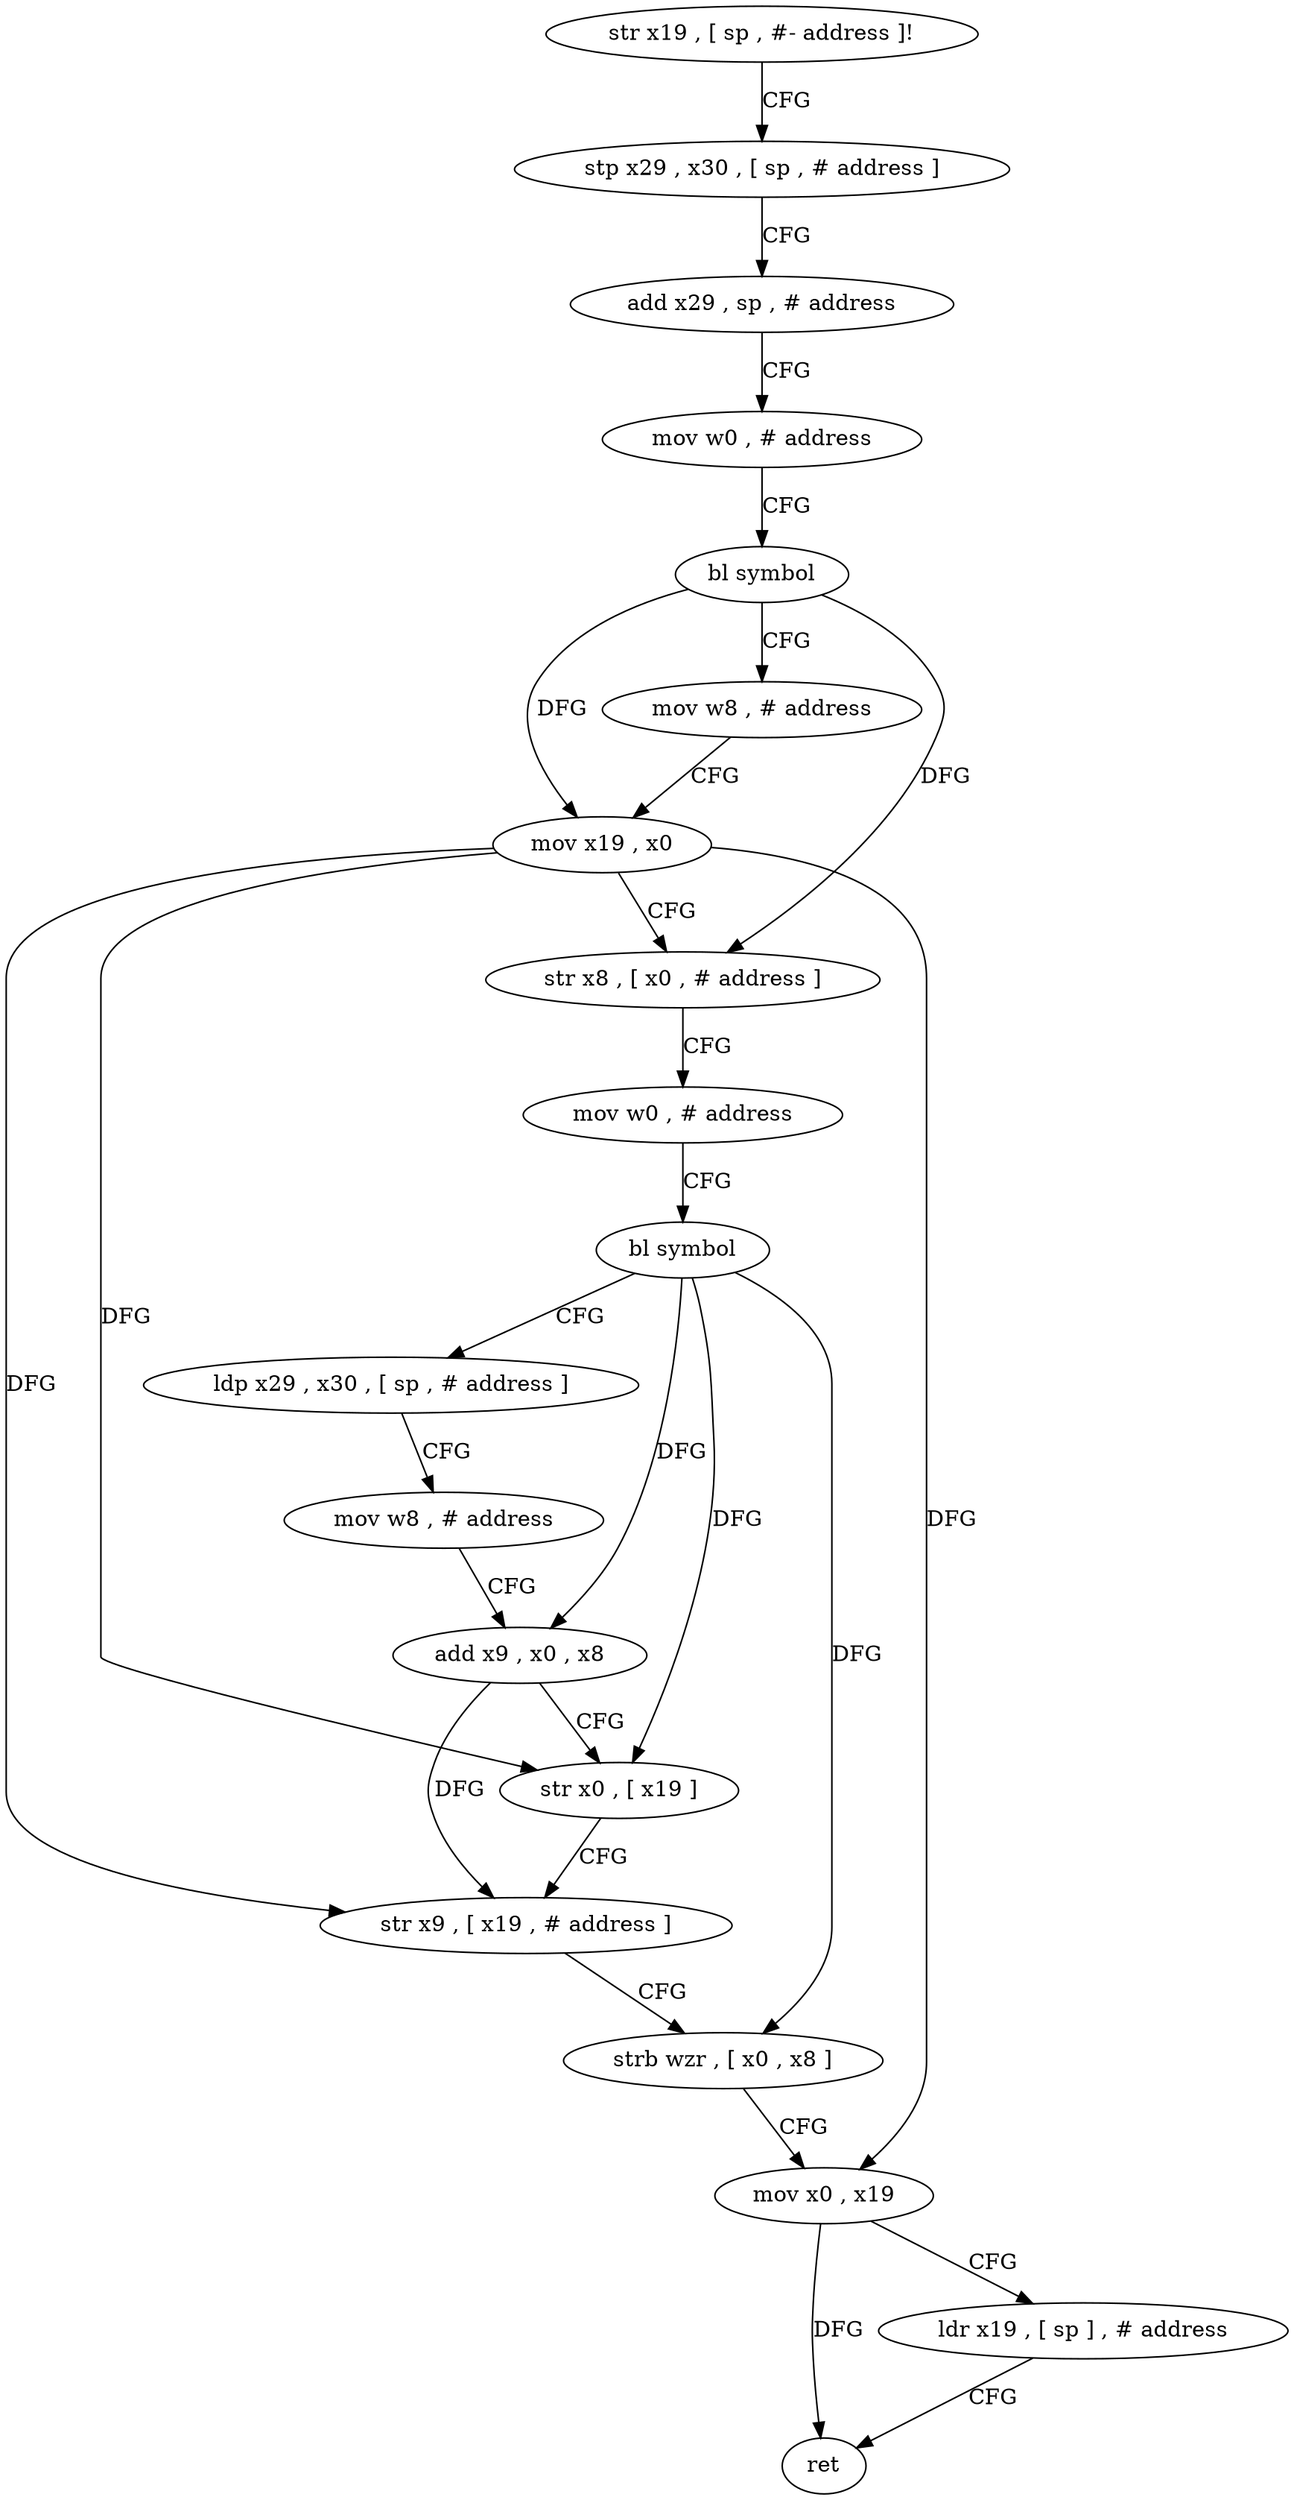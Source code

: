 digraph "func" {
"4201948" [label = "str x19 , [ sp , #- address ]!" ]
"4201952" [label = "stp x29 , x30 , [ sp , # address ]" ]
"4201956" [label = "add x29 , sp , # address" ]
"4201960" [label = "mov w0 , # address" ]
"4201964" [label = "bl symbol" ]
"4201968" [label = "mov w8 , # address" ]
"4201972" [label = "mov x19 , x0" ]
"4201976" [label = "str x8 , [ x0 , # address ]" ]
"4201980" [label = "mov w0 , # address" ]
"4201984" [label = "bl symbol" ]
"4201988" [label = "ldp x29 , x30 , [ sp , # address ]" ]
"4201992" [label = "mov w8 , # address" ]
"4201996" [label = "add x9 , x0 , x8" ]
"4202000" [label = "str x0 , [ x19 ]" ]
"4202004" [label = "str x9 , [ x19 , # address ]" ]
"4202008" [label = "strb wzr , [ x0 , x8 ]" ]
"4202012" [label = "mov x0 , x19" ]
"4202016" [label = "ldr x19 , [ sp ] , # address" ]
"4202020" [label = "ret" ]
"4201948" -> "4201952" [ label = "CFG" ]
"4201952" -> "4201956" [ label = "CFG" ]
"4201956" -> "4201960" [ label = "CFG" ]
"4201960" -> "4201964" [ label = "CFG" ]
"4201964" -> "4201968" [ label = "CFG" ]
"4201964" -> "4201972" [ label = "DFG" ]
"4201964" -> "4201976" [ label = "DFG" ]
"4201968" -> "4201972" [ label = "CFG" ]
"4201972" -> "4201976" [ label = "CFG" ]
"4201972" -> "4202000" [ label = "DFG" ]
"4201972" -> "4202004" [ label = "DFG" ]
"4201972" -> "4202012" [ label = "DFG" ]
"4201976" -> "4201980" [ label = "CFG" ]
"4201980" -> "4201984" [ label = "CFG" ]
"4201984" -> "4201988" [ label = "CFG" ]
"4201984" -> "4201996" [ label = "DFG" ]
"4201984" -> "4202000" [ label = "DFG" ]
"4201984" -> "4202008" [ label = "DFG" ]
"4201988" -> "4201992" [ label = "CFG" ]
"4201992" -> "4201996" [ label = "CFG" ]
"4201996" -> "4202000" [ label = "CFG" ]
"4201996" -> "4202004" [ label = "DFG" ]
"4202000" -> "4202004" [ label = "CFG" ]
"4202004" -> "4202008" [ label = "CFG" ]
"4202008" -> "4202012" [ label = "CFG" ]
"4202012" -> "4202016" [ label = "CFG" ]
"4202012" -> "4202020" [ label = "DFG" ]
"4202016" -> "4202020" [ label = "CFG" ]
}
